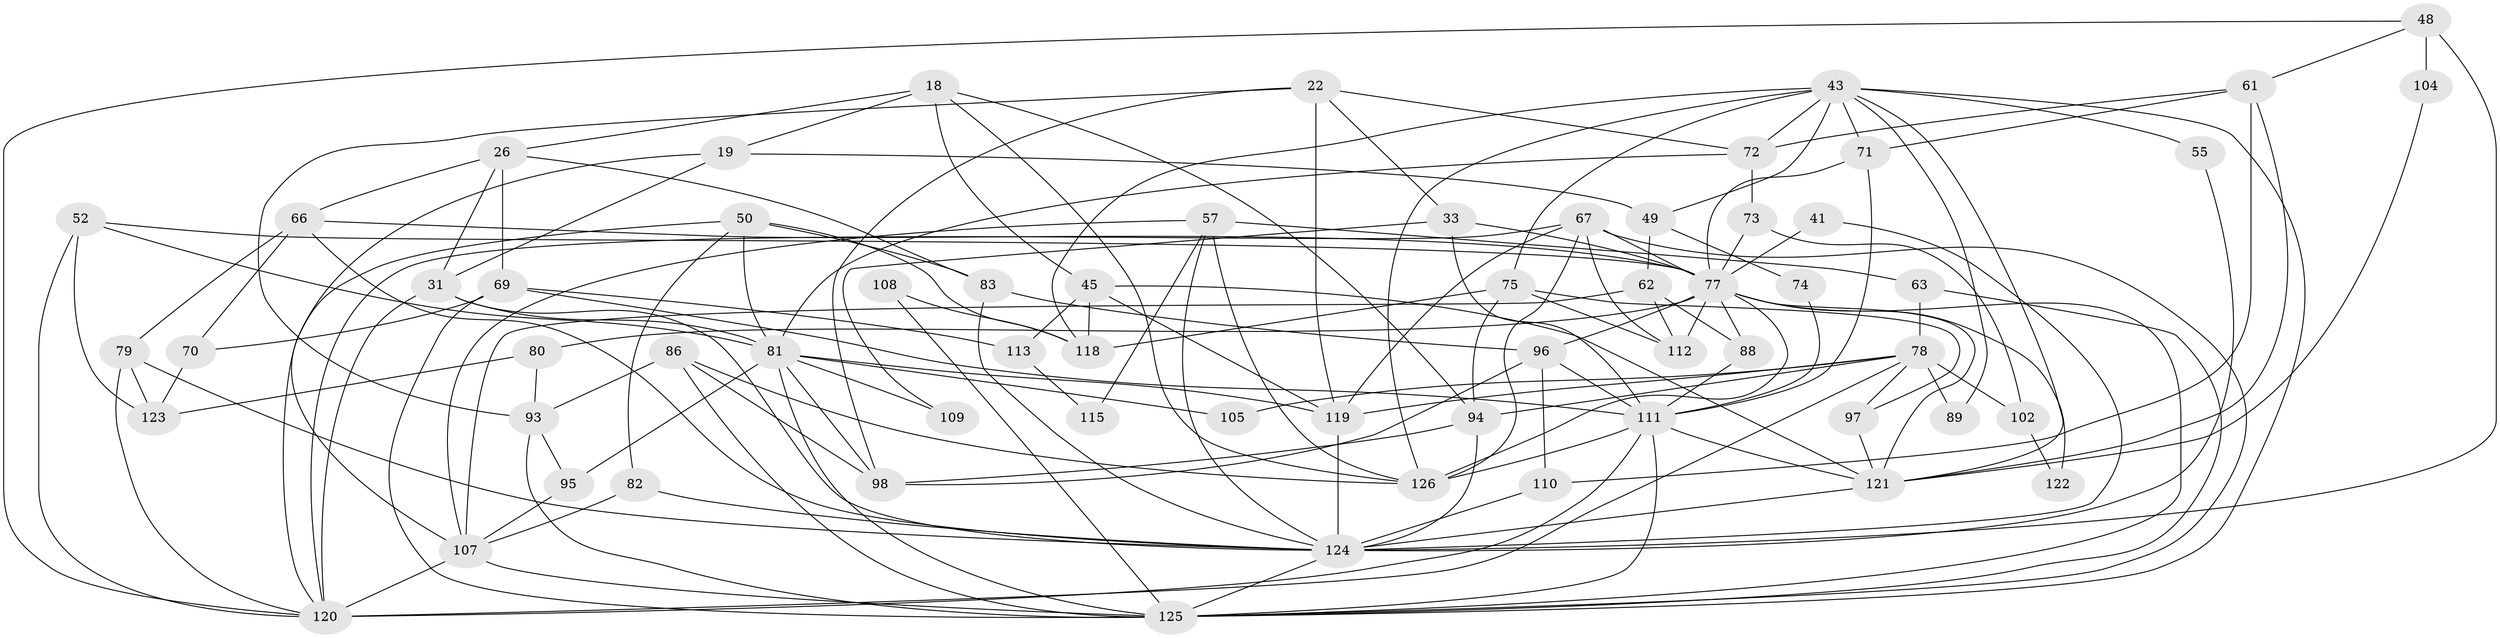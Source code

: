 // original degree distribution, {5: 0.1746031746031746, 4: 0.25396825396825395, 3: 0.2777777777777778, 6: 0.1111111111111111, 7: 0.03968253968253968, 2: 0.1349206349206349, 8: 0.007936507936507936}
// Generated by graph-tools (version 1.1) at 2025/55/03/04/25 21:55:33]
// undirected, 63 vertices, 154 edges
graph export_dot {
graph [start="1"]
  node [color=gray90,style=filled];
  18;
  19;
  22;
  26 [super="+25"];
  31;
  33;
  41;
  43 [super="+9+17+12"];
  45;
  48;
  49;
  50;
  52;
  55;
  57 [super="+32"];
  61 [super="+60"];
  62;
  63;
  66;
  67 [super="+4+36"];
  69 [super="+47"];
  70;
  71;
  72 [super="+54"];
  73;
  74;
  75 [super="+44"];
  77 [super="+53+58+39"];
  78 [super="+37"];
  79;
  80;
  81 [super="+11+16"];
  82 [super="+56"];
  83 [super="+76"];
  86 [super="+85"];
  88;
  89;
  93 [super="+59"];
  94 [super="+10"];
  95;
  96 [super="+90+92"];
  97 [super="+46"];
  98;
  102;
  104;
  105;
  107 [super="+20+106"];
  108;
  109;
  110;
  111 [super="+21+23"];
  112 [super="+51"];
  113;
  115;
  118 [super="+42"];
  119 [super="+99"];
  120 [super="+15+117+116"];
  121 [super="+91"];
  122;
  123 [super="+101"];
  124 [super="+40+100+6"];
  125 [super="+103+114"];
  126 [super="+27+29+64"];
  18 -- 19;
  18 -- 45;
  18 -- 26;
  18 -- 94;
  18 -- 126;
  19 -- 31;
  19 -- 49;
  19 -- 107;
  22 -- 98;
  22 -- 33;
  22 -- 93;
  22 -- 119;
  22 -- 72;
  26 -- 66;
  26 -- 83;
  26 -- 69;
  26 -- 31;
  31 -- 81 [weight=2];
  31 -- 120 [weight=2];
  31 -- 124;
  33 -- 109;
  33 -- 111;
  33 -- 77;
  41 -- 77;
  41 -- 124;
  43 -- 125;
  43 -- 72;
  43 -- 55;
  43 -- 49;
  43 -- 71;
  43 -- 89;
  43 -- 118;
  43 -- 126;
  43 -- 121;
  43 -- 75;
  45 -- 121;
  45 -- 113;
  45 -- 118;
  45 -- 119;
  48 -- 61;
  48 -- 104;
  48 -- 120;
  48 -- 124 [weight=2];
  49 -- 62;
  49 -- 74;
  50 -- 82;
  50 -- 118 [weight=2];
  50 -- 83;
  50 -- 81;
  50 -- 120;
  52 -- 81;
  52 -- 123;
  52 -- 120;
  52 -- 77;
  55 -- 124;
  57 -- 115;
  57 -- 107 [weight=2];
  57 -- 63;
  57 -- 124;
  57 -- 126 [weight=2];
  61 -- 110;
  61 -- 72;
  61 -- 121;
  61 -- 71;
  62 -- 112;
  62 -- 88;
  62 -- 107;
  63 -- 78;
  63 -- 125;
  66 -- 70;
  66 -- 77 [weight=4];
  66 -- 79;
  66 -- 124;
  67 -- 119 [weight=2];
  67 -- 112;
  67 -- 120;
  67 -- 126;
  67 -- 125 [weight=3];
  67 -- 77;
  69 -- 111 [weight=2];
  69 -- 70;
  69 -- 113;
  69 -- 125;
  70 -- 123;
  71 -- 111;
  71 -- 77;
  72 -- 73 [weight=2];
  72 -- 81;
  73 -- 102;
  73 -- 77;
  74 -- 111;
  75 -- 118;
  75 -- 97;
  75 -- 94;
  75 -- 112;
  77 -- 80 [weight=2];
  77 -- 88;
  77 -- 122;
  77 -- 96 [weight=3];
  77 -- 121 [weight=3];
  77 -- 125 [weight=3];
  77 -- 126;
  77 -- 112;
  78 -- 94;
  78 -- 89;
  78 -- 97;
  78 -- 102;
  78 -- 105;
  78 -- 119;
  78 -- 120;
  79 -- 123;
  79 -- 120;
  79 -- 124;
  80 -- 123 [weight=2];
  80 -- 93;
  81 -- 119;
  81 -- 95;
  81 -- 105 [weight=2];
  81 -- 109;
  81 -- 98;
  81 -- 125 [weight=3];
  82 -- 124;
  82 -- 107;
  83 -- 124 [weight=2];
  83 -- 96;
  86 -- 125 [weight=3];
  86 -- 98;
  86 -- 126;
  86 -- 93;
  88 -- 111;
  93 -- 125;
  93 -- 95;
  94 -- 98;
  94 -- 124;
  95 -- 107;
  96 -- 98;
  96 -- 111;
  96 -- 110;
  97 -- 121 [weight=2];
  102 -- 122;
  104 -- 121;
  107 -- 120;
  107 -- 125;
  108 -- 118;
  108 -- 125;
  110 -- 124 [weight=2];
  111 -- 120;
  111 -- 125;
  111 -- 121;
  111 -- 126 [weight=2];
  113 -- 115;
  119 -- 124 [weight=2];
  121 -- 124 [weight=2];
  124 -- 125;
}
